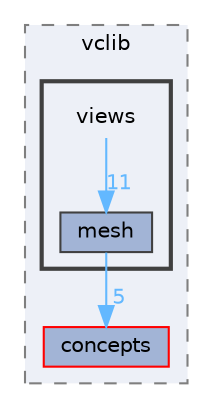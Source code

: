 digraph "/home/runner/work/vclib/vclib/include/vclib/views"
{
 // LATEX_PDF_SIZE
  bgcolor="transparent";
  edge [fontname=Helvetica,fontsize=10,labelfontname=Helvetica,labelfontsize=10];
  node [fontname=Helvetica,fontsize=10,shape=box,height=0.2,width=0.4];
  compound=true
  subgraph clusterdir_d2fdbf172f8ae9790b339bfcb66b3af7 {
    graph [ bgcolor="#edf0f7", pencolor="grey50", label="vclib", fontname=Helvetica,fontsize=10 style="filled,dashed", URL="dir_d2fdbf172f8ae9790b339bfcb66b3af7.html",tooltip=""]
  dir_d8d31096cdb23314816d0514c2e28657 [label="concepts", fillcolor="#a2b4d6", color="red", style="filled", URL="dir_d8d31096cdb23314816d0514c2e28657.html",tooltip=""];
  subgraph clusterdir_73c7b2964be4f83c14fe98a3a9281ec6 {
    graph [ bgcolor="#edf0f7", pencolor="grey25", label="", fontname=Helvetica,fontsize=10 style="filled,bold", URL="dir_73c7b2964be4f83c14fe98a3a9281ec6.html",tooltip=""]
    dir_73c7b2964be4f83c14fe98a3a9281ec6 [shape=plaintext, label="views"];
  dir_4588e8790b7657270996e64caa03b1d9 [label="mesh", fillcolor="#a2b4d6", color="grey25", style="filled", URL="dir_4588e8790b7657270996e64caa03b1d9.html",tooltip=""];
  }
  }
  dir_73c7b2964be4f83c14fe98a3a9281ec6->dir_4588e8790b7657270996e64caa03b1d9 [headlabel="11", labeldistance=1.5 headhref="dir_000058_000035.html" color="steelblue1" fontcolor="steelblue1"];
  dir_4588e8790b7657270996e64caa03b1d9->dir_d8d31096cdb23314816d0514c2e28657 [headlabel="5", labeldistance=1.5 headhref="dir_000035_000005.html" color="steelblue1" fontcolor="steelblue1"];
}
